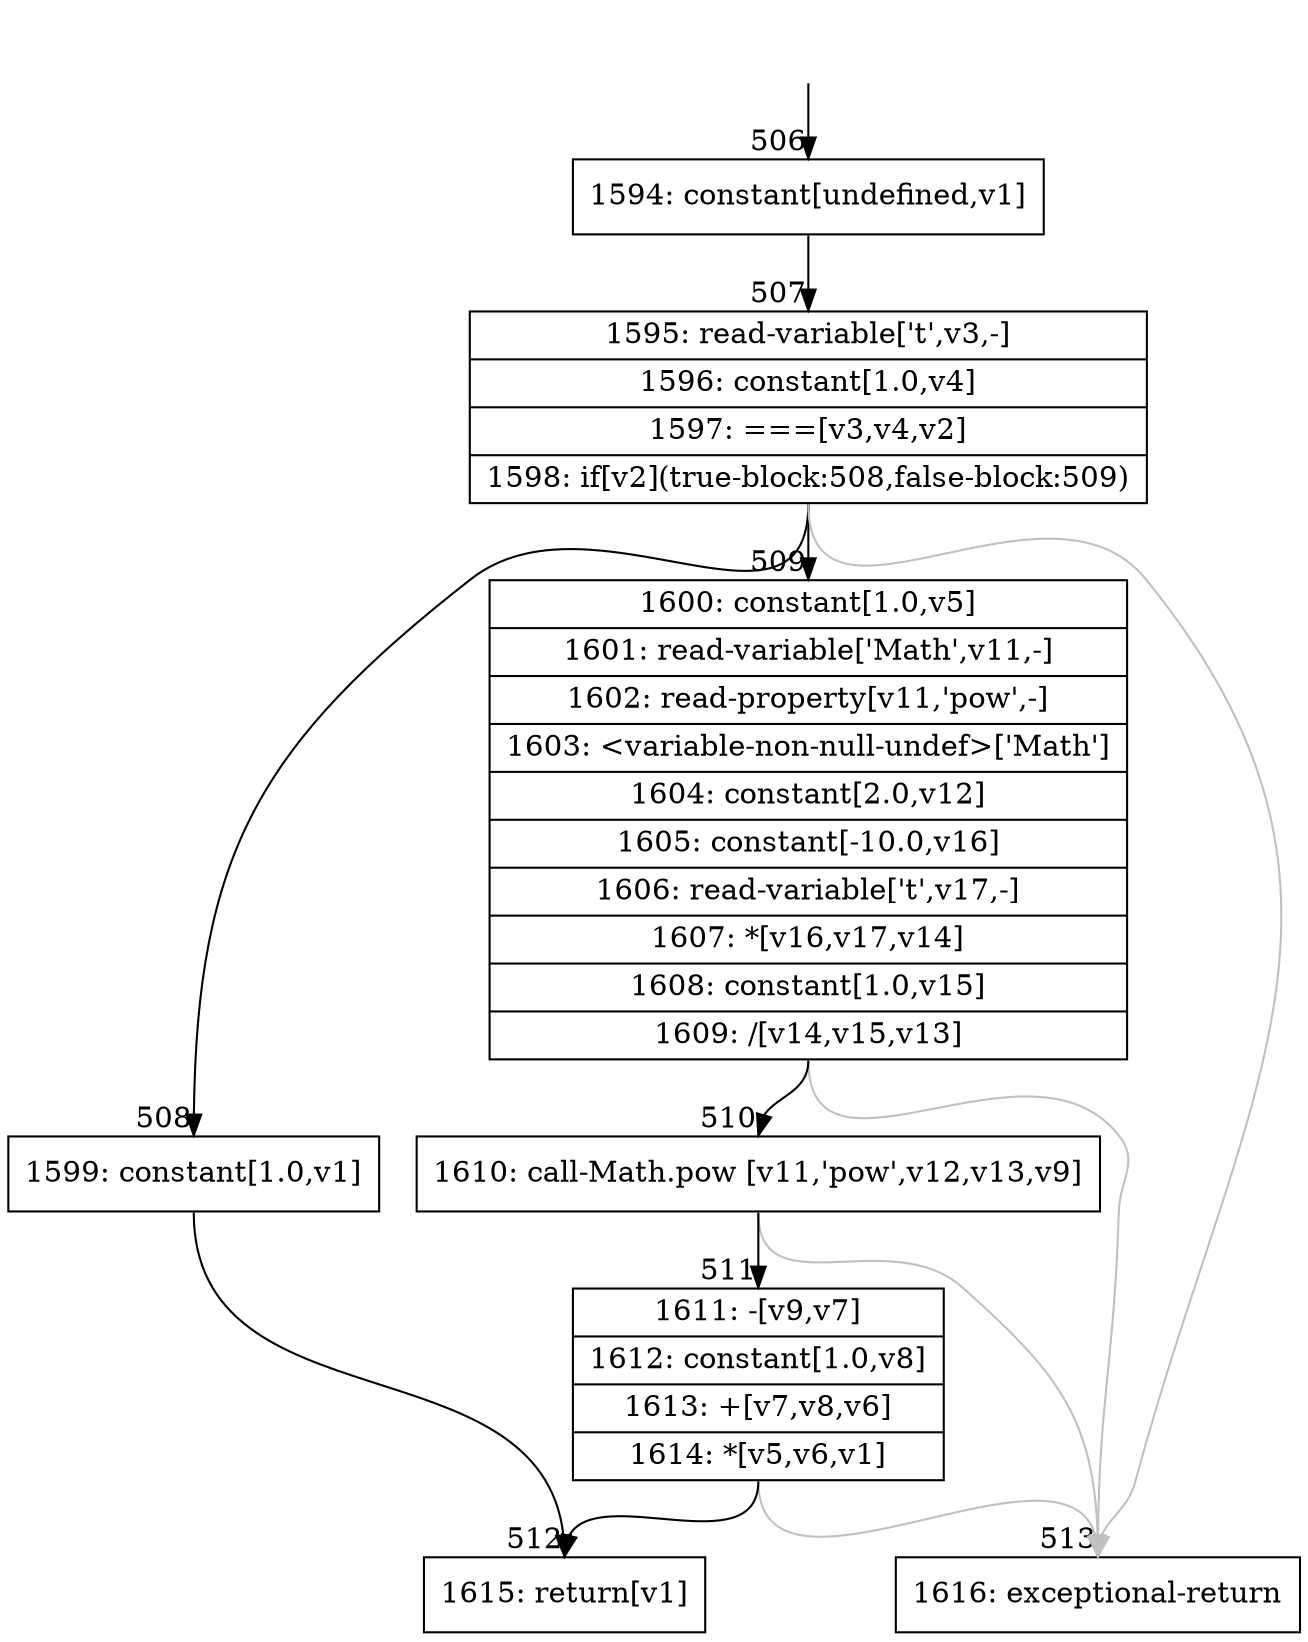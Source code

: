 digraph {
rankdir="TD"
BB_entry57[shape=none,label=""];
BB_entry57 -> BB506 [tailport=s, headport=n, headlabel="    506"]
BB506 [shape=record label="{1594: constant[undefined,v1]}" ] 
BB506 -> BB507 [tailport=s, headport=n, headlabel="      507"]
BB507 [shape=record label="{1595: read-variable['t',v3,-]|1596: constant[1.0,v4]|1597: ===[v3,v4,v2]|1598: if[v2](true-block:508,false-block:509)}" ] 
BB507 -> BB508 [tailport=s, headport=n, headlabel="      508"]
BB507 -> BB509 [tailport=s, headport=n, headlabel="      509"]
BB507 -> BB513 [tailport=s, headport=n, color=gray, headlabel="      513"]
BB508 [shape=record label="{1599: constant[1.0,v1]}" ] 
BB508 -> BB512 [tailport=s, headport=n, headlabel="      512"]
BB509 [shape=record label="{1600: constant[1.0,v5]|1601: read-variable['Math',v11,-]|1602: read-property[v11,'pow',-]|1603: \<variable-non-null-undef\>['Math']|1604: constant[2.0,v12]|1605: constant[-10.0,v16]|1606: read-variable['t',v17,-]|1607: *[v16,v17,v14]|1608: constant[1.0,v15]|1609: /[v14,v15,v13]}" ] 
BB509 -> BB510 [tailport=s, headport=n, headlabel="      510"]
BB509 -> BB513 [tailport=s, headport=n, color=gray]
BB510 [shape=record label="{1610: call-Math.pow [v11,'pow',v12,v13,v9]}" ] 
BB510 -> BB511 [tailport=s, headport=n, headlabel="      511"]
BB510 -> BB513 [tailport=s, headport=n, color=gray]
BB511 [shape=record label="{1611: -[v9,v7]|1612: constant[1.0,v8]|1613: +[v7,v8,v6]|1614: *[v5,v6,v1]}" ] 
BB511 -> BB512 [tailport=s, headport=n]
BB511 -> BB513 [tailport=s, headport=n, color=gray]
BB512 [shape=record label="{1615: return[v1]}" ] 
BB513 [shape=record label="{1616: exceptional-return}" ] 
//#$~ 575
}
